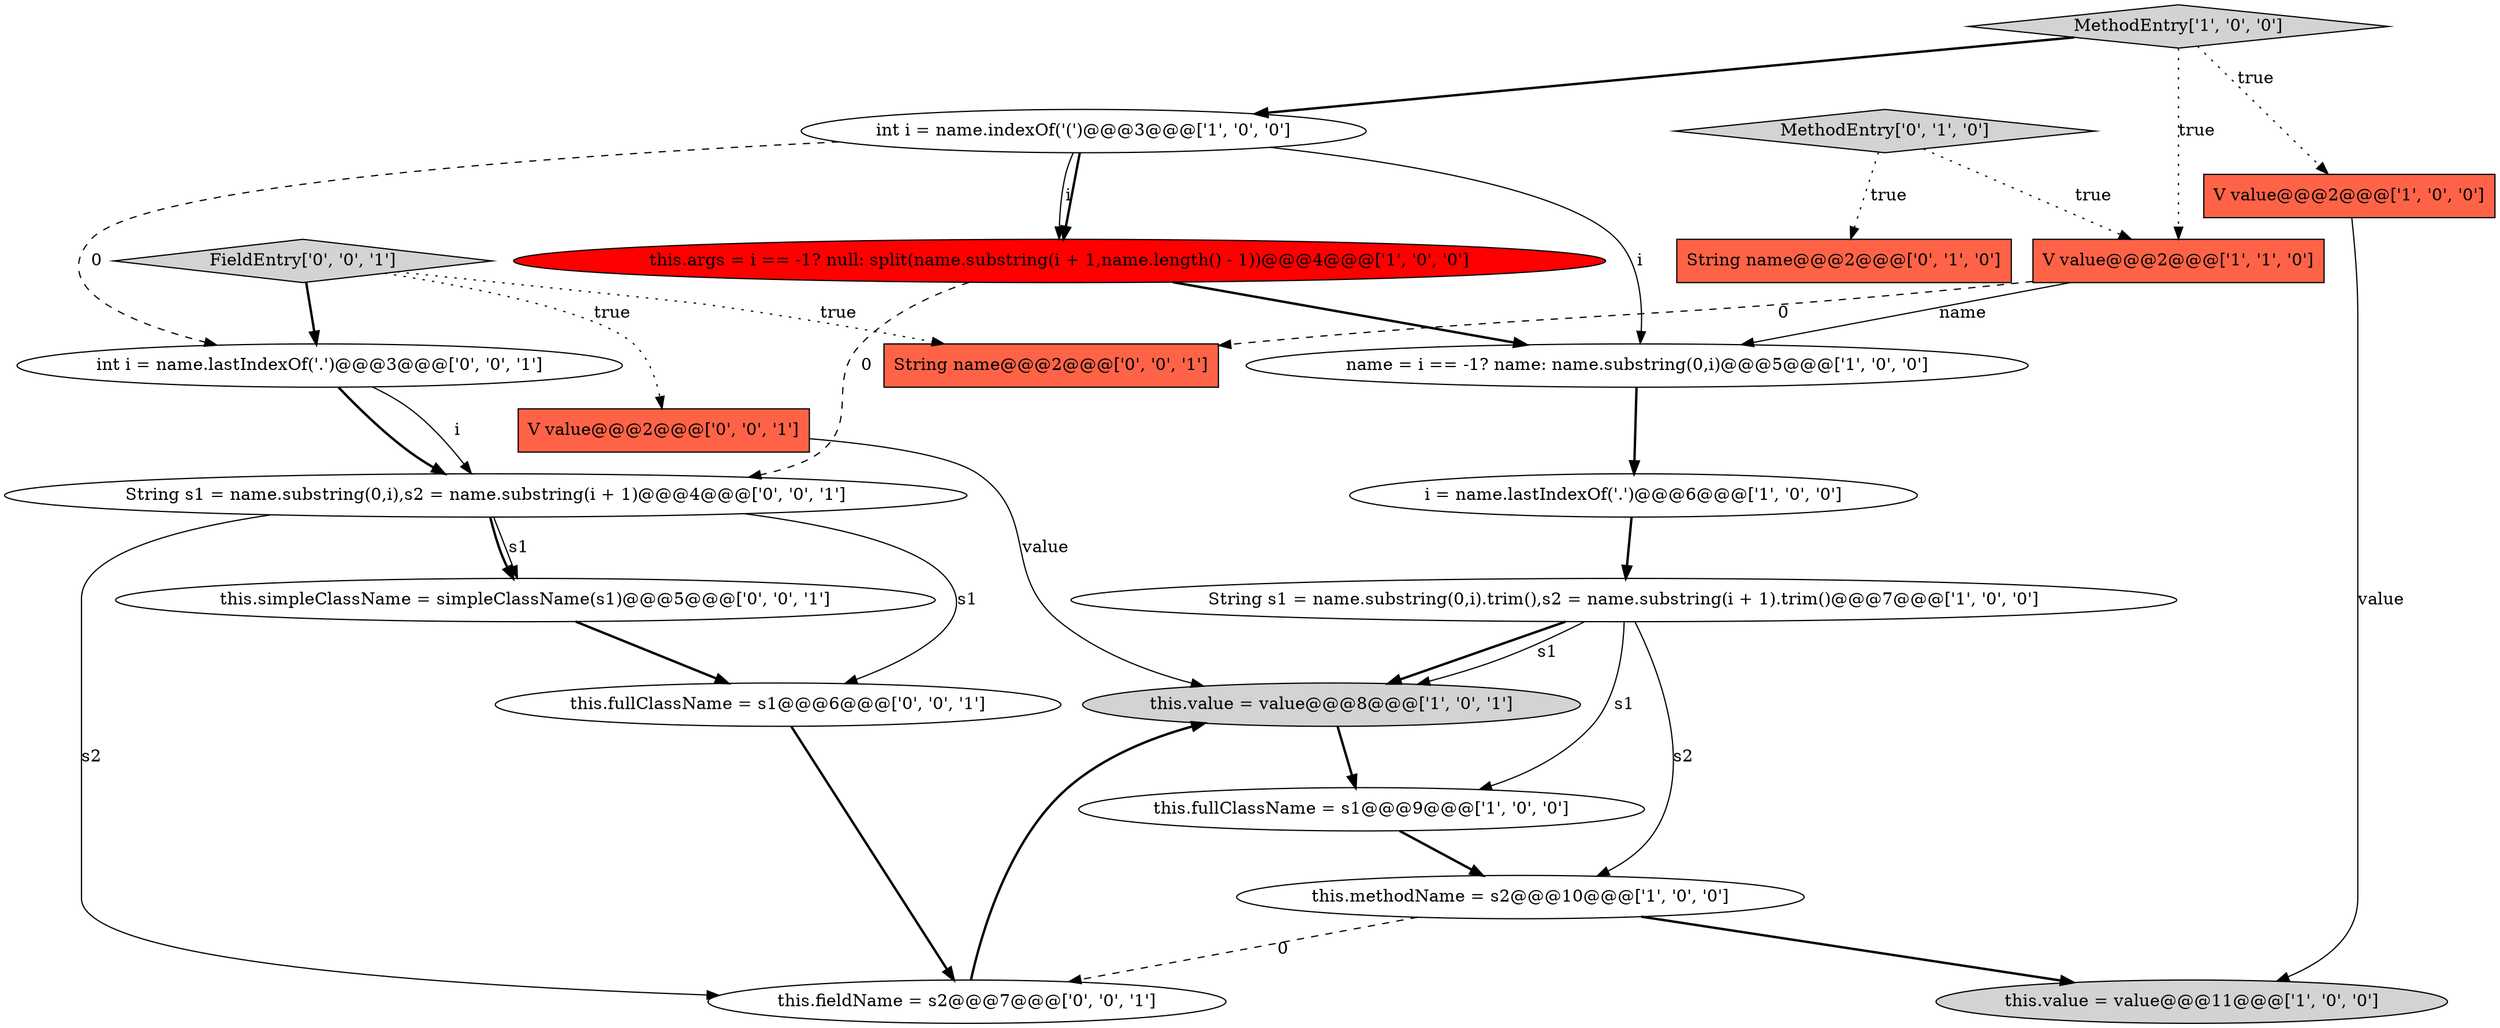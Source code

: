 digraph {
8 [style = filled, label = "this.args = i == -1? null: split(name.substring(i + 1,name.length() - 1))@@@4@@@['1', '0', '0']", fillcolor = red, shape = ellipse image = "AAA1AAABBB1BBB"];
14 [style = filled, label = "this.fullClassName = s1@@@6@@@['0', '0', '1']", fillcolor = white, shape = ellipse image = "AAA0AAABBB3BBB"];
13 [style = filled, label = "MethodEntry['0', '1', '0']", fillcolor = lightgray, shape = diamond image = "AAA0AAABBB2BBB"];
11 [style = filled, label = "this.value = value@@@8@@@['1', '0', '1']", fillcolor = lightgray, shape = ellipse image = "AAA0AAABBB1BBB"];
0 [style = filled, label = "String s1 = name.substring(0,i).trim(),s2 = name.substring(i + 1).trim()@@@7@@@['1', '0', '0']", fillcolor = white, shape = ellipse image = "AAA0AAABBB1BBB"];
19 [style = filled, label = "this.simpleClassName = simpleClassName(s1)@@@5@@@['0', '0', '1']", fillcolor = white, shape = ellipse image = "AAA0AAABBB3BBB"];
10 [style = filled, label = "i = name.lastIndexOf('.')@@@6@@@['1', '0', '0']", fillcolor = white, shape = ellipse image = "AAA0AAABBB1BBB"];
6 [style = filled, label = "name = i == -1? name: name.substring(0,i)@@@5@@@['1', '0', '0']", fillcolor = white, shape = ellipse image = "AAA0AAABBB1BBB"];
9 [style = filled, label = "MethodEntry['1', '0', '0']", fillcolor = lightgray, shape = diamond image = "AAA0AAABBB1BBB"];
17 [style = filled, label = "String s1 = name.substring(0,i),s2 = name.substring(i + 1)@@@4@@@['0', '0', '1']", fillcolor = white, shape = ellipse image = "AAA0AAABBB3BBB"];
2 [style = filled, label = "int i = name.indexOf('(')@@@3@@@['1', '0', '0']", fillcolor = white, shape = ellipse image = "AAA0AAABBB1BBB"];
1 [style = filled, label = "this.value = value@@@11@@@['1', '0', '0']", fillcolor = lightgray, shape = ellipse image = "AAA0AAABBB1BBB"];
16 [style = filled, label = "String name@@@2@@@['0', '0', '1']", fillcolor = tomato, shape = box image = "AAA0AAABBB3BBB"];
12 [style = filled, label = "String name@@@2@@@['0', '1', '0']", fillcolor = tomato, shape = box image = "AAA0AAABBB2BBB"];
18 [style = filled, label = "this.fieldName = s2@@@7@@@['0', '0', '1']", fillcolor = white, shape = ellipse image = "AAA0AAABBB3BBB"];
3 [style = filled, label = "this.fullClassName = s1@@@9@@@['1', '0', '0']", fillcolor = white, shape = ellipse image = "AAA0AAABBB1BBB"];
21 [style = filled, label = "int i = name.lastIndexOf('.')@@@3@@@['0', '0', '1']", fillcolor = white, shape = ellipse image = "AAA0AAABBB3BBB"];
20 [style = filled, label = "FieldEntry['0', '0', '1']", fillcolor = lightgray, shape = diamond image = "AAA0AAABBB3BBB"];
5 [style = filled, label = "this.methodName = s2@@@10@@@['1', '0', '0']", fillcolor = white, shape = ellipse image = "AAA0AAABBB1BBB"];
4 [style = filled, label = "V value@@@2@@@['1', '0', '0']", fillcolor = tomato, shape = box image = "AAA0AAABBB1BBB"];
15 [style = filled, label = "V value@@@2@@@['0', '0', '1']", fillcolor = tomato, shape = box image = "AAA0AAABBB3BBB"];
7 [style = filled, label = "V value@@@2@@@['1', '1', '0']", fillcolor = tomato, shape = box image = "AAA0AAABBB1BBB"];
21->17 [style = solid, label="i"];
13->12 [style = dotted, label="true"];
9->2 [style = bold, label=""];
2->6 [style = solid, label="i"];
7->16 [style = dashed, label="0"];
18->11 [style = bold, label=""];
0->3 [style = solid, label="s1"];
0->11 [style = bold, label=""];
8->6 [style = bold, label=""];
13->7 [style = dotted, label="true"];
5->18 [style = dashed, label="0"];
17->19 [style = bold, label=""];
20->16 [style = dotted, label="true"];
2->8 [style = solid, label="i"];
17->18 [style = solid, label="s2"];
20->21 [style = bold, label=""];
5->1 [style = bold, label=""];
3->5 [style = bold, label=""];
19->14 [style = bold, label=""];
7->6 [style = solid, label="name"];
2->21 [style = dashed, label="0"];
11->3 [style = bold, label=""];
15->11 [style = solid, label="value"];
0->11 [style = solid, label="s1"];
6->10 [style = bold, label=""];
10->0 [style = bold, label=""];
9->4 [style = dotted, label="true"];
8->17 [style = dashed, label="0"];
14->18 [style = bold, label=""];
17->14 [style = solid, label="s1"];
17->19 [style = solid, label="s1"];
9->7 [style = dotted, label="true"];
0->5 [style = solid, label="s2"];
4->1 [style = solid, label="value"];
21->17 [style = bold, label=""];
20->15 [style = dotted, label="true"];
2->8 [style = bold, label=""];
}
